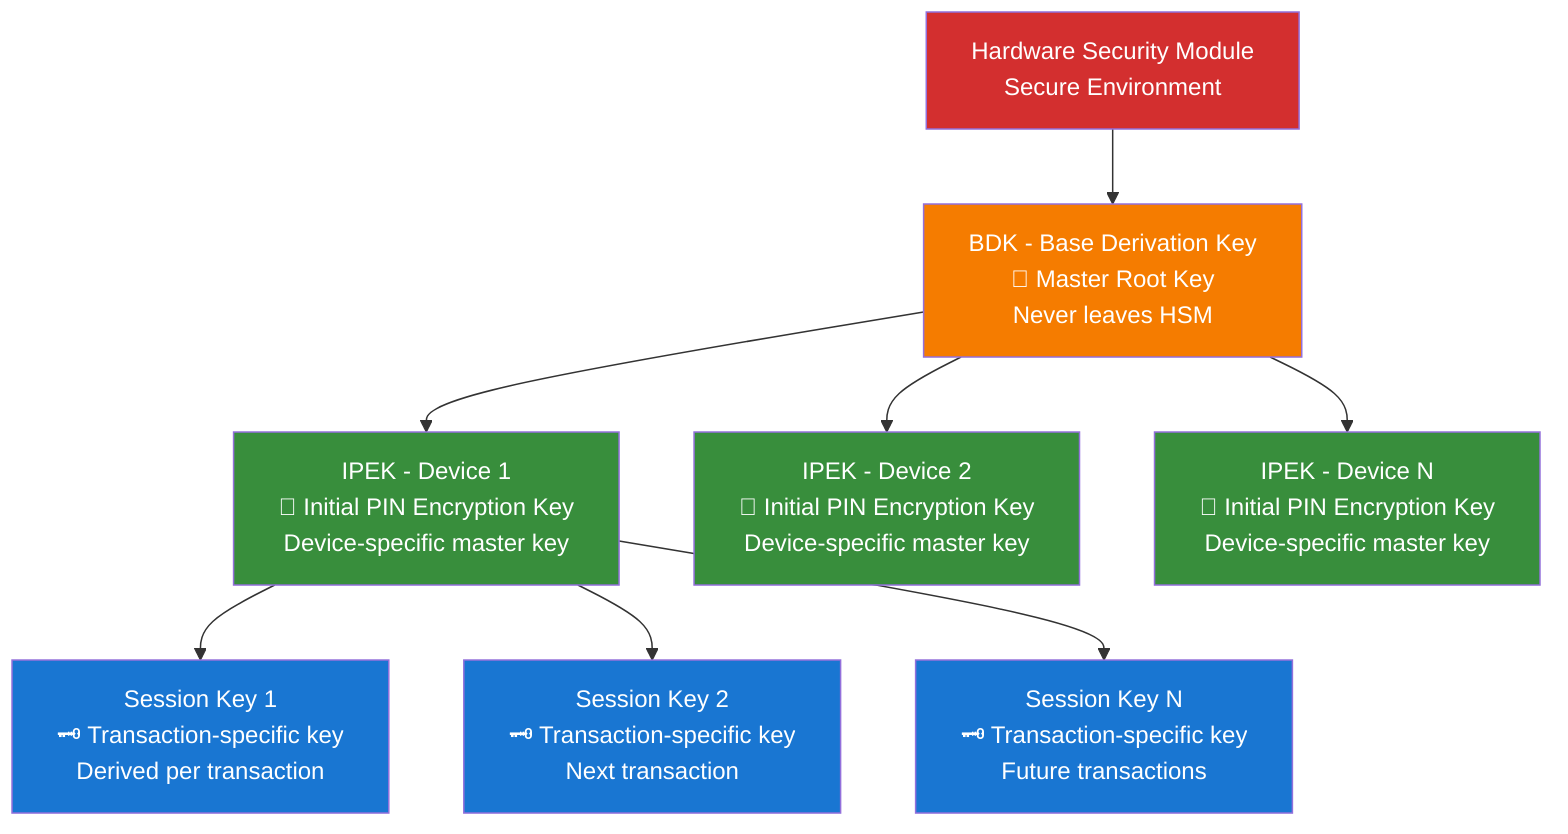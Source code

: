 graph TD
    HSM[Hardware Security Module<br/>Secure Environment]
    BDK[BDK - Base Derivation Key<br/>🔐 Master Root Key<br/>Never leaves HSM]
    
    HSM --> BDK
    
    BDK --> IPEK1[IPEK - Device 1<br/>🔑 Initial PIN Encryption Key<br/>Device-specific master key]
    BDK --> IPEK2[IPEK - Device 2<br/>🔑 Initial PIN Encryption Key<br/>Device-specific master key]
    BDK --> IPEK3[IPEK - Device N<br/>🔑 Initial PIN Encryption Key<br/>Device-specific master key]
    
    IPEK1 --> SK1[Session Key 1<br/>🗝️ Transaction-specific key<br/>Derived per transaction]
    IPEK1 --> SK2[Session Key 2<br/>🗝️ Transaction-specific key<br/>Next transaction]
    IPEK1 --> SK3[Session Key N<br/>🗝️ Transaction-specific key<br/>Future transactions]
    
    classDef hsmClass fill:#d32f2f,color:#fff
    classDef bdkClass fill:#f57c00,color:#fff
    classDef ipekClass fill:#388e3c,color:#fff
    classDef sessionClass fill:#1976d2,color:#fff
    
    class HSM hsmClass
    class BDK bdkClass
    class IPEK1,IPEK2,IPEK3 ipekClass
    class SK1,SK2,SK3 sessionClass